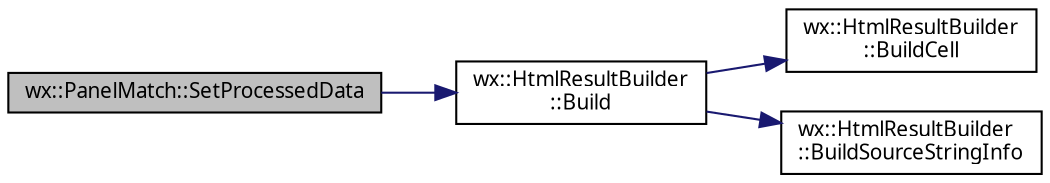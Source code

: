 digraph "wx::PanelMatch::SetProcessedData"
{
 // INTERACTIVE_SVG=YES
  edge [fontname="Verdana",fontsize="10",labelfontname="Verdana",labelfontsize="10"];
  node [fontname="Verdana",fontsize="10",shape=record];
  rankdir="LR";
  Node1 [label="wx::PanelMatch::SetProcessedData",height=0.2,width=0.4,color="black", fillcolor="grey75", style="filled", fontcolor="black"];
  Node1 -> Node2 [color="midnightblue",fontsize="10",style="solid",fontname="Verdana"];
  Node2 [label="wx::HtmlResultBuilder\l::Build",height=0.2,width=0.4,color="black", fillcolor="white", style="filled",URL="$classwx_1_1_html_result_builder.html#ad313fb0a93cbeb3b1f47e784e808a489",tooltip="Функция построения результата обработки. "];
  Node2 -> Node3 [color="midnightblue",fontsize="10",style="solid",fontname="Verdana"];
  Node3 [label="wx::HtmlResultBuilder\l::BuildCell",height=0.2,width=0.4,color="black", fillcolor="white", style="filled",URL="$classwx_1_1_html_result_builder.html#a5319859c80f0a9f8f014dd78d4207e00",tooltip="Функция для построения одной записи. "];
  Node2 -> Node4 [color="midnightblue",fontsize="10",style="solid",fontname="Verdana"];
  Node4 [label="wx::HtmlResultBuilder\l::BuildSourceStringInfo",height=0.2,width=0.4,color="black", fillcolor="white", style="filled",URL="$classwx_1_1_html_result_builder.html#a12401305a231a61b1fbb71d8f12a8fe9",tooltip="Функция для построения результата обработки одной строки. "];
}
